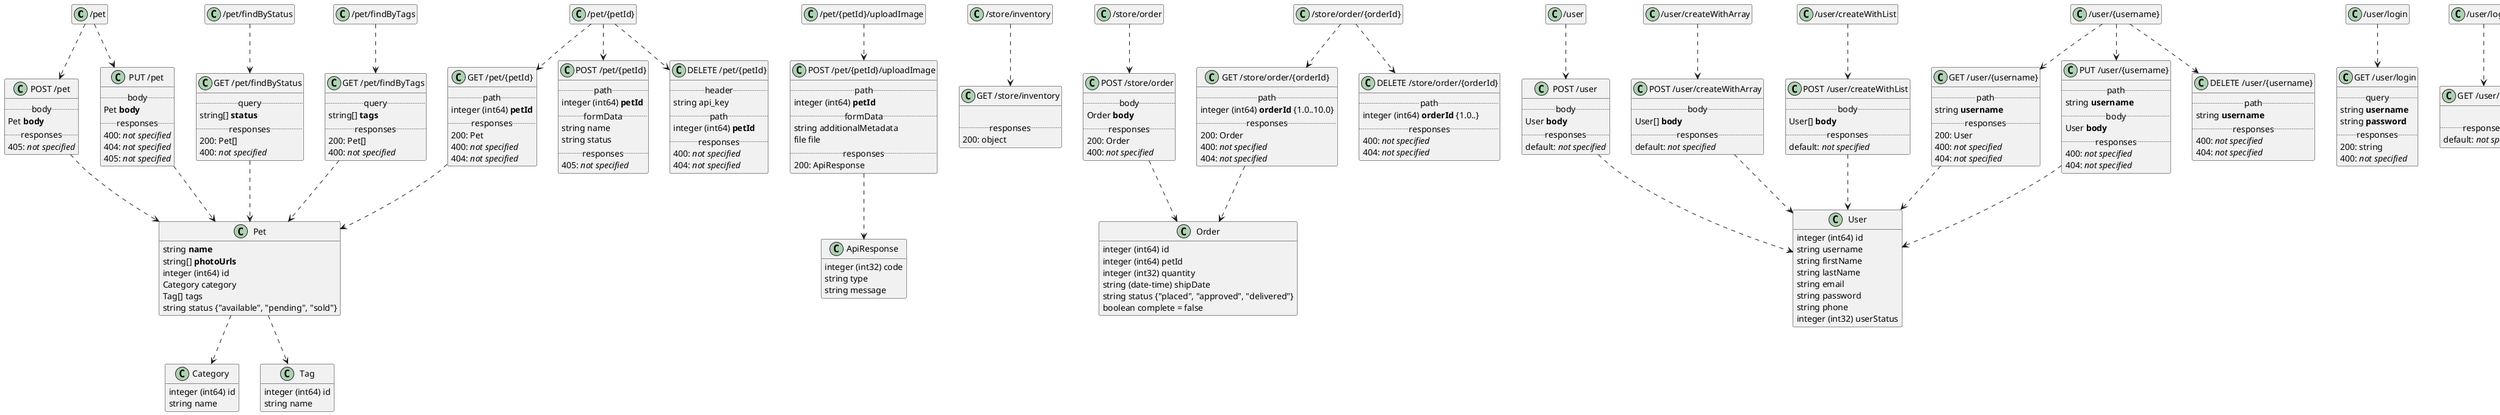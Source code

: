 @startuml
hide empty members
set namespaceSeparator none

class "/pet" {
}

class "POST /pet" {
.. body ..
{field} Pet <b>body</b>
.. responses ..
405: {field} <i>not specified</i> 
}

"POST /pet" ..> Pet

class "PUT /pet" {
.. body ..
{field} Pet <b>body</b>
.. responses ..
400: {field} <i>not specified</i> 
404: {field} <i>not specified</i> 
405: {field} <i>not specified</i> 
}

"PUT /pet" ..> Pet

"/pet" ..> "POST /pet"
"/pet" ..> "PUT /pet"



class "/pet/findByStatus" {
}

class "GET /pet/findByStatus" {
.. query ..
{field} string[] <b>status</b>
.. responses ..
200: {field} Pet[] 
400: {field} <i>not specified</i> 
}

"GET /pet/findByStatus" ..> Pet

"/pet/findByStatus" ..> "GET /pet/findByStatus"



class "/pet/findByTags" {
}

class "GET /pet/findByTags" {
.. query ..
{field} string[] <b>tags</b>
.. responses ..
200: {field} Pet[] 
400: {field} <i>not specified</i> 
}

"GET /pet/findByTags" ..> Pet

"/pet/findByTags" ..> "GET /pet/findByTags"



class "/pet/{petId}" {
}

class "GET /pet/{petId}" {
.. path ..
{field} integer (int64) <b>petId</b>
.. responses ..
200: {field} Pet 
400: {field} <i>not specified</i> 
404: {field} <i>not specified</i> 
}

"GET /pet/{petId}" ..> Pet

class "POST /pet/{petId}" {
.. path ..
{field} integer (int64) <b>petId</b>
.. formData ..
{field} string name
{field} string status
.. responses ..
405: {field} <i>not specified</i> 
}



class "DELETE /pet/{petId}" {
.. header ..
{field} string api_key
.. path ..
{field} integer (int64) <b>petId</b>
.. responses ..
400: {field} <i>not specified</i> 
404: {field} <i>not specified</i> 
}



"/pet/{petId}" ..> "DELETE /pet/{petId}"
"/pet/{petId}" ..> "GET /pet/{petId}"
"/pet/{petId}" ..> "POST /pet/{petId}"



class "/pet/{petId}/uploadImage" {
}

class "POST /pet/{petId}/uploadImage" {
.. path ..
{field} integer (int64) <b>petId</b>
.. formData ..
{field} string additionalMetadata
{field} file file
.. responses ..
200: {field} ApiResponse 
}

"POST /pet/{petId}/uploadImage" ..> ApiResponse

"/pet/{petId}/uploadImage" ..> "POST /pet/{petId}/uploadImage"



class "/store/inventory" {
}

class "GET /store/inventory" {

.. responses ..
200: {field} object 
}



"/store/inventory" ..> "GET /store/inventory"



class "/store/order" {
}

class "POST /store/order" {
.. body ..
{field} Order <b>body</b>
.. responses ..
200: {field} Order 
400: {field} <i>not specified</i> 
}

"POST /store/order" ..> Order

"/store/order" ..> "POST /store/order"



class "/store/order/{orderId}" {
}

class "GET /store/order/{orderId}" {
.. path ..
{field} integer (int64) <b>orderId</b> {1.0..10.0}
.. responses ..
200: {field} Order 
400: {field} <i>not specified</i> 
404: {field} <i>not specified</i> 
}

"GET /store/order/{orderId}" ..> Order

class "DELETE /store/order/{orderId}" {
.. path ..
{field} integer (int64) <b>orderId</b> {1.0..}
.. responses ..
400: {field} <i>not specified</i> 
404: {field} <i>not specified</i> 
}



"/store/order/{orderId}" ..> "DELETE /store/order/{orderId}"
"/store/order/{orderId}" ..> "GET /store/order/{orderId}"



class "/user" {
}

class "POST /user" {
.. body ..
{field} User <b>body</b>
.. responses ..
default: {field} <i>not specified</i> 
}

"POST /user" ..> User

"/user" ..> "POST /user"



class "/user/createWithArray" {
}

class "POST /user/createWithArray" {
.. body ..
{field} User[] <b>body</b>
.. responses ..
default: {field} <i>not specified</i> 
}

"POST /user/createWithArray" ..> User

"/user/createWithArray" ..> "POST /user/createWithArray"



class "/user/createWithList" {
}

class "POST /user/createWithList" {
.. body ..
{field} User[] <b>body</b>
.. responses ..
default: {field} <i>not specified</i> 
}

"POST /user/createWithList" ..> User

"/user/createWithList" ..> "POST /user/createWithList"



class "/user/login" {
}

class "GET /user/login" {
.. query ..
{field} string <b>username</b>
{field} string <b>password</b>
.. responses ..
200: {field} string 
400: {field} <i>not specified</i> 
}



"/user/login" ..> "GET /user/login"



class "/user/logout" {
}

class "GET /user/logout" {

.. responses ..
default: {field} <i>not specified</i> 
}



"/user/logout" ..> "GET /user/logout"



class "/user/{username}" {
}

class "GET /user/{username}" {
.. path ..
{field} string <b>username</b>
.. responses ..
200: {field} User 
400: {field} <i>not specified</i> 
404: {field} <i>not specified</i> 
}

"GET /user/{username}" ..> User

class "PUT /user/{username}" {
.. path ..
{field} string <b>username</b>
.. body ..
{field} User <b>body</b>
.. responses ..
400: {field} <i>not specified</i> 
404: {field} <i>not specified</i> 
}

"PUT /user/{username}" ..> User

class "DELETE /user/{username}" {
.. path ..
{field} string <b>username</b>
.. responses ..
400: {field} <i>not specified</i> 
404: {field} <i>not specified</i> 
}



"/user/{username}" ..> "DELETE /user/{username}"
"/user/{username}" ..> "GET /user/{username}"
"/user/{username}" ..> "PUT /user/{username}"


class Order {
    {field} integer (int64) id
    {field} integer (int64) petId
    {field} integer (int32) quantity
    {field} string (date-time) shipDate
    {field} string status {"placed", "approved", "delivered"}
    {field} boolean complete = false
}



class Category {
    {field} integer (int64) id
    {field} string name
}



class User {
    {field} integer (int64) id
    {field} string username
    {field} string firstName
    {field} string lastName
    {field} string email
    {field} string password
    {field} string phone
    {field} integer (int32) userStatus
}



class Tag {
    {field} integer (int64) id
    {field} string name
}



class Pet {
    {field} string <b>name</b>
    {field} string[] <b>photoUrls</b>
    {field} integer (int64) id
    {field} Category category
    {field} Tag[] tags
    {field} string status {"available", "pending", "sold"}
}

Pet ..> Category
Pet ..> Tag


class ApiResponse {
    {field} integer (int32) code
    {field} string type
    {field} string message
}


@enduml
